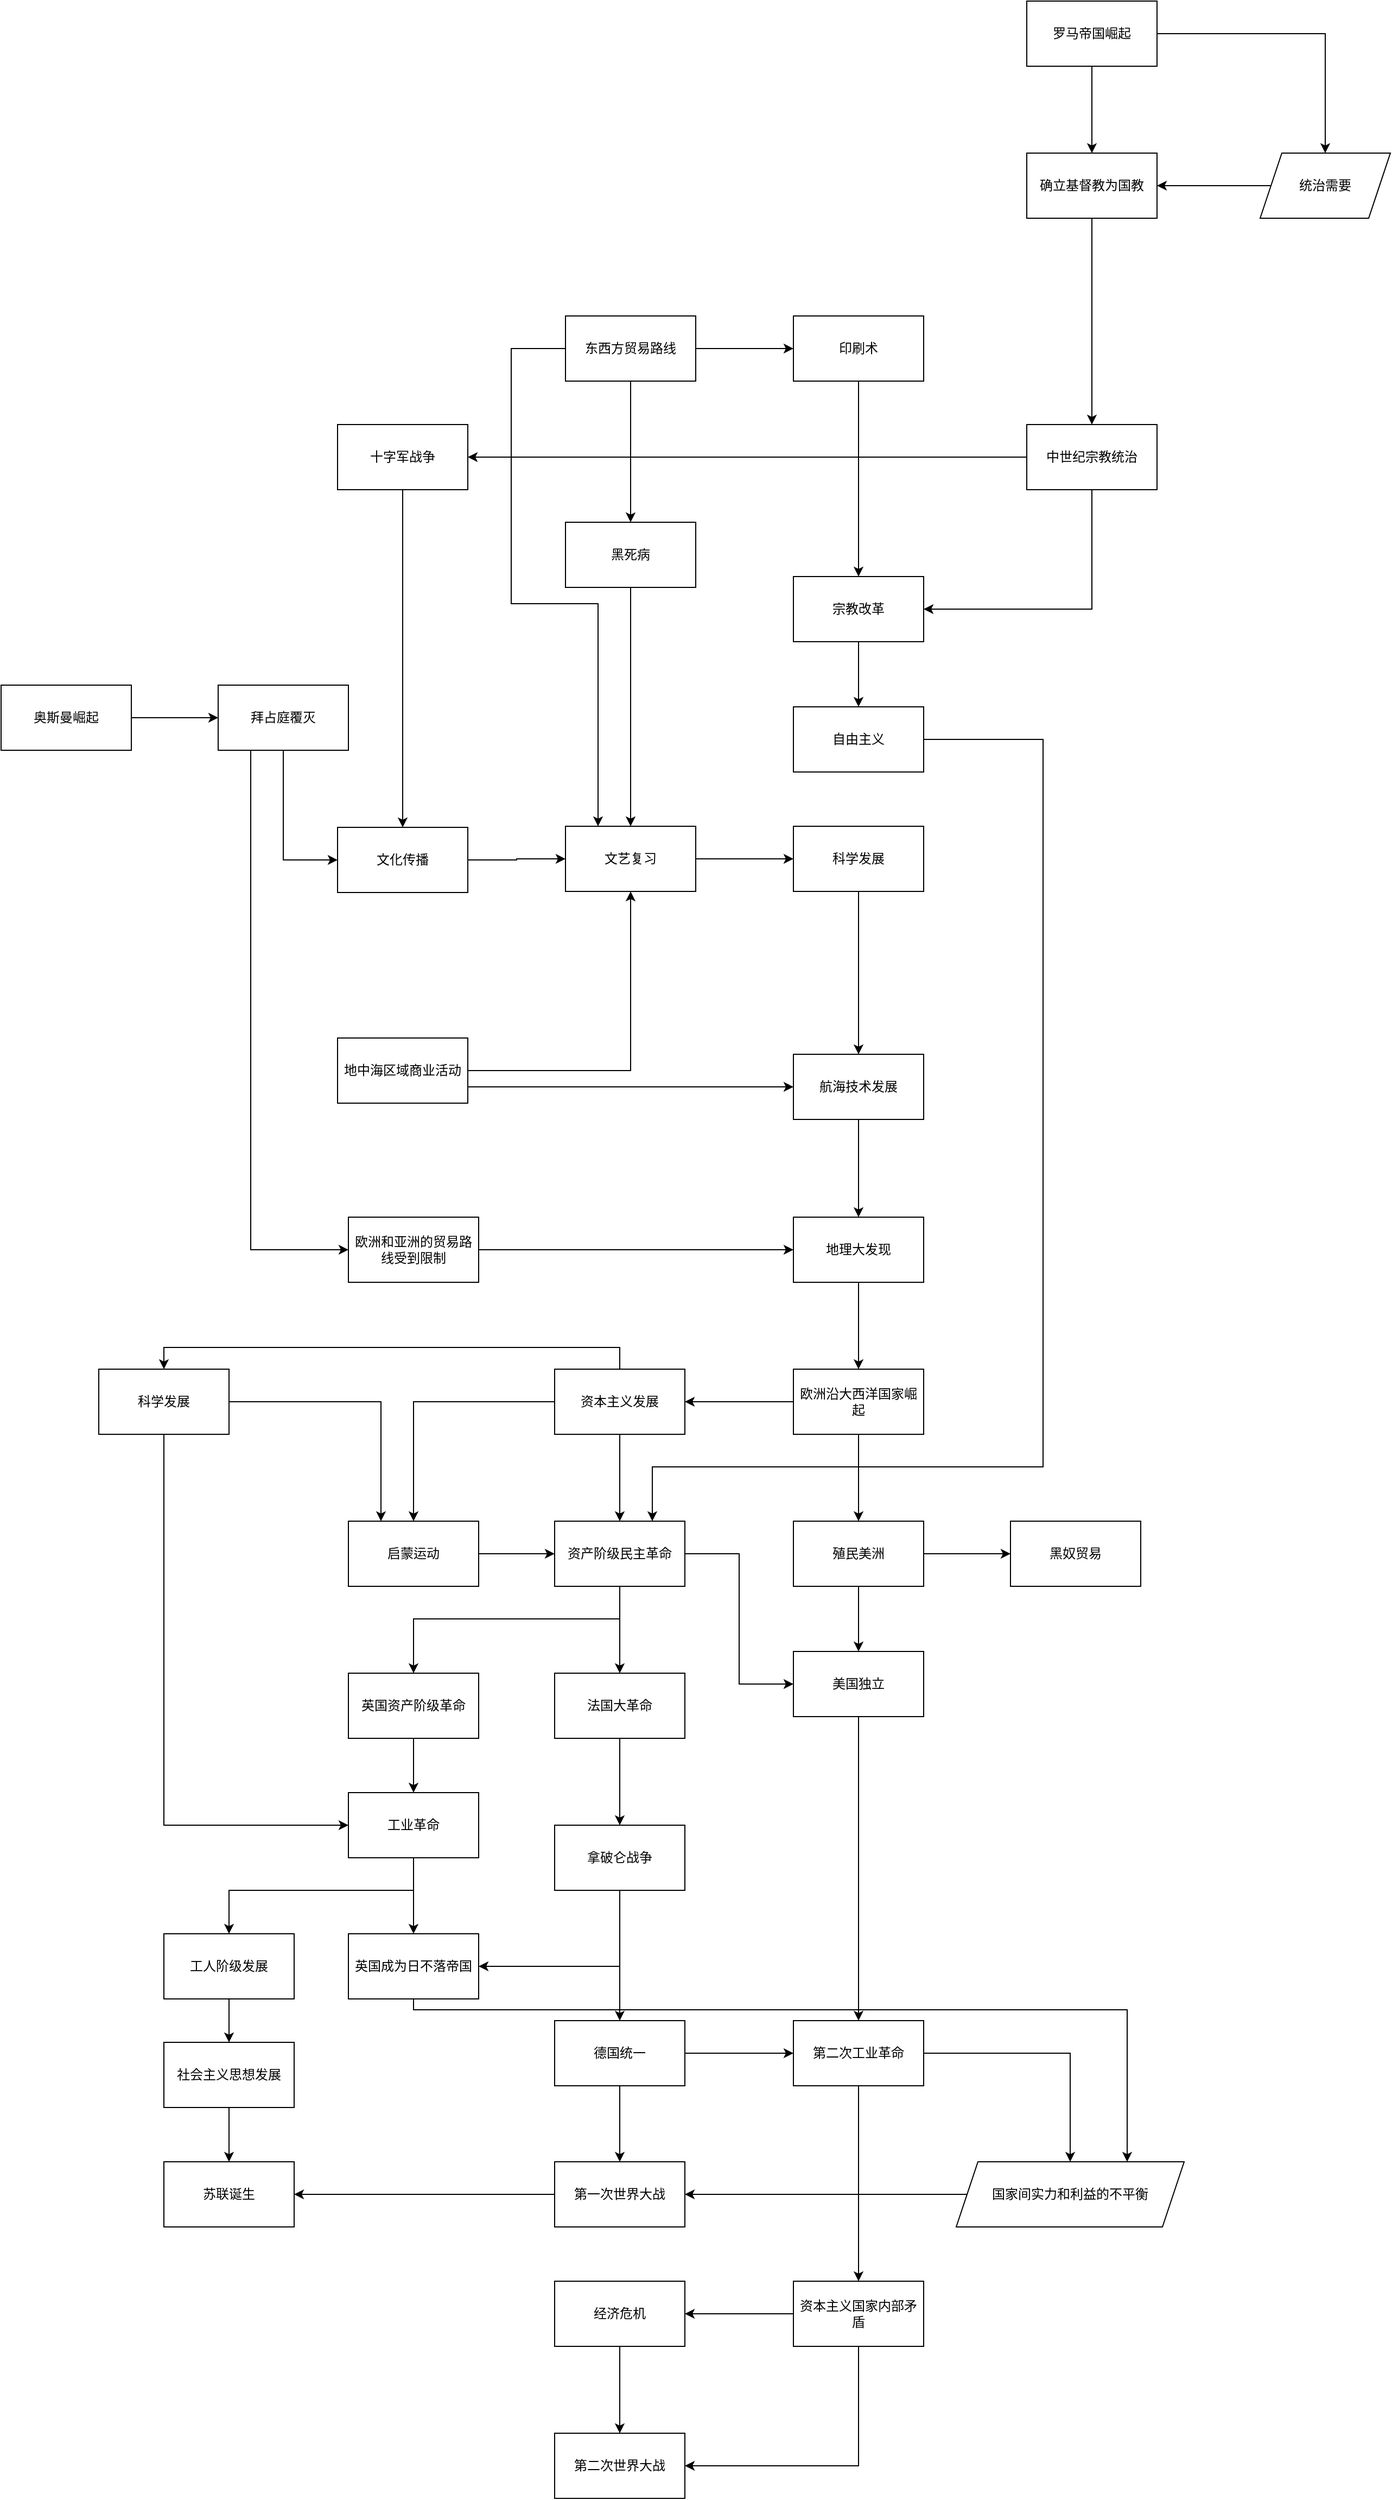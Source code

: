 <mxfile version="21.6.8" type="github">
  <diagram name="Page-1" id="SJ8YPq7MhVKhCTlzgT_y">
    <mxGraphModel dx="2263" dy="1823" grid="1" gridSize="10" guides="1" tooltips="1" connect="1" arrows="1" fold="1" page="1" pageScale="1" pageWidth="850" pageHeight="1100" math="0" shadow="0">
      <root>
        <mxCell id="0" />
        <mxCell id="1" parent="0" />
        <mxCell id="PvjCdeY7pSC6lOEJBARH-16" style="edgeStyle=orthogonalEdgeStyle;rounded=0;orthogonalLoop=1;jettySize=auto;html=1;" parent="1" source="PvjCdeY7pSC6lOEJBARH-1" target="PvjCdeY7pSC6lOEJBARH-15" edge="1">
          <mxGeometry relative="1" as="geometry" />
        </mxCell>
        <mxCell id="PvjCdeY7pSC6lOEJBARH-1" value="文艺复习" style="rounded=0;whiteSpace=wrap;html=1;" parent="1" vertex="1">
          <mxGeometry x="200" y="460" width="120" height="60" as="geometry" />
        </mxCell>
        <mxCell id="WC94e9MQzGsr02AmZK8c-10" value="" style="edgeStyle=orthogonalEdgeStyle;rounded=0;orthogonalLoop=1;jettySize=auto;html=1;" edge="1" parent="1" source="PvjCdeY7pSC6lOEJBARH-2" target="WC94e9MQzGsr02AmZK8c-9">
          <mxGeometry relative="1" as="geometry" />
        </mxCell>
        <mxCell id="PvjCdeY7pSC6lOEJBARH-2" value="地理大发现" style="rounded=0;whiteSpace=wrap;html=1;" parent="1" vertex="1">
          <mxGeometry x="410" y="820" width="120" height="60" as="geometry" />
        </mxCell>
        <mxCell id="WC94e9MQzGsr02AmZK8c-4" style="edgeStyle=orthogonalEdgeStyle;rounded=0;orthogonalLoop=1;jettySize=auto;html=1;" edge="1" parent="1" source="PvjCdeY7pSC6lOEJBARH-3" target="PvjCdeY7pSC6lOEJBARH-4">
          <mxGeometry relative="1" as="geometry" />
        </mxCell>
        <mxCell id="PvjCdeY7pSC6lOEJBARH-3" value="印刷术" style="rounded=0;whiteSpace=wrap;html=1;" parent="1" vertex="1">
          <mxGeometry x="410" y="-10" width="120" height="60" as="geometry" />
        </mxCell>
        <mxCell id="WC94e9MQzGsr02AmZK8c-84" value="" style="edgeStyle=orthogonalEdgeStyle;rounded=0;orthogonalLoop=1;jettySize=auto;html=1;" edge="1" parent="1" source="PvjCdeY7pSC6lOEJBARH-4" target="WC94e9MQzGsr02AmZK8c-83">
          <mxGeometry relative="1" as="geometry" />
        </mxCell>
        <mxCell id="PvjCdeY7pSC6lOEJBARH-4" value="宗教改革" style="rounded=0;whiteSpace=wrap;html=1;" parent="1" vertex="1">
          <mxGeometry x="410" y="230" width="120" height="60" as="geometry" />
        </mxCell>
        <mxCell id="WC94e9MQzGsr02AmZK8c-7" style="edgeStyle=orthogonalEdgeStyle;rounded=0;orthogonalLoop=1;jettySize=auto;html=1;entryX=1;entryY=0.5;entryDx=0;entryDy=0;" edge="1" parent="1" source="PvjCdeY7pSC6lOEJBARH-6" target="PvjCdeY7pSC6lOEJBARH-4">
          <mxGeometry relative="1" as="geometry">
            <Array as="points">
              <mxPoint x="685" y="260" />
            </Array>
          </mxGeometry>
        </mxCell>
        <mxCell id="WC94e9MQzGsr02AmZK8c-74" style="edgeStyle=orthogonalEdgeStyle;rounded=0;orthogonalLoop=1;jettySize=auto;html=1;entryX=1;entryY=0.5;entryDx=0;entryDy=0;" edge="1" parent="1" source="PvjCdeY7pSC6lOEJBARH-6" target="WC94e9MQzGsr02AmZK8c-8">
          <mxGeometry relative="1" as="geometry" />
        </mxCell>
        <mxCell id="PvjCdeY7pSC6lOEJBARH-6" value="中世纪宗教统治" style="rounded=0;whiteSpace=wrap;html=1;" parent="1" vertex="1">
          <mxGeometry x="625" y="90" width="120" height="60" as="geometry" />
        </mxCell>
        <mxCell id="PvjCdeY7pSC6lOEJBARH-10" style="edgeStyle=orthogonalEdgeStyle;rounded=0;orthogonalLoop=1;jettySize=auto;html=1;entryX=0;entryY=0.5;entryDx=0;entryDy=0;" parent="1" source="PvjCdeY7pSC6lOEJBARH-8" target="PvjCdeY7pSC6lOEJBARH-9" edge="1">
          <mxGeometry relative="1" as="geometry" />
        </mxCell>
        <mxCell id="PvjCdeY7pSC6lOEJBARH-22" style="edgeStyle=orthogonalEdgeStyle;rounded=0;orthogonalLoop=1;jettySize=auto;html=1;entryX=0;entryY=0.5;entryDx=0;entryDy=0;" parent="1" source="PvjCdeY7pSC6lOEJBARH-8" target="PvjCdeY7pSC6lOEJBARH-21" edge="1">
          <mxGeometry relative="1" as="geometry">
            <Array as="points">
              <mxPoint x="-90" y="850" />
            </Array>
          </mxGeometry>
        </mxCell>
        <mxCell id="PvjCdeY7pSC6lOEJBARH-8" value="拜占庭覆灭" style="rounded=0;whiteSpace=wrap;html=1;" parent="1" vertex="1">
          <mxGeometry x="-120" y="330" width="120" height="60" as="geometry" />
        </mxCell>
        <mxCell id="PvjCdeY7pSC6lOEJBARH-11" style="edgeStyle=orthogonalEdgeStyle;rounded=0;orthogonalLoop=1;jettySize=auto;html=1;entryX=0;entryY=0.5;entryDx=0;entryDy=0;" parent="1" source="PvjCdeY7pSC6lOEJBARH-9" target="PvjCdeY7pSC6lOEJBARH-1" edge="1">
          <mxGeometry relative="1" as="geometry" />
        </mxCell>
        <mxCell id="PvjCdeY7pSC6lOEJBARH-9" value="文化传播" style="rounded=0;whiteSpace=wrap;html=1;" parent="1" vertex="1">
          <mxGeometry x="-10" y="461" width="120" height="60" as="geometry" />
        </mxCell>
        <mxCell id="PvjCdeY7pSC6lOEJBARH-14" style="edgeStyle=orthogonalEdgeStyle;rounded=0;orthogonalLoop=1;jettySize=auto;html=1;entryX=0.5;entryY=1;entryDx=0;entryDy=0;" parent="1" source="PvjCdeY7pSC6lOEJBARH-13" target="PvjCdeY7pSC6lOEJBARH-1" edge="1">
          <mxGeometry relative="1" as="geometry" />
        </mxCell>
        <mxCell id="PvjCdeY7pSC6lOEJBARH-24" style="edgeStyle=orthogonalEdgeStyle;rounded=0;orthogonalLoop=1;jettySize=auto;html=1;exitX=1;exitY=0.75;exitDx=0;exitDy=0;" parent="1" source="PvjCdeY7pSC6lOEJBARH-13" target="PvjCdeY7pSC6lOEJBARH-23" edge="1">
          <mxGeometry relative="1" as="geometry" />
        </mxCell>
        <mxCell id="PvjCdeY7pSC6lOEJBARH-13" value="地中海区域商业活动" style="rounded=0;whiteSpace=wrap;html=1;" parent="1" vertex="1">
          <mxGeometry x="-10" y="655" width="120" height="60" as="geometry" />
        </mxCell>
        <mxCell id="PvjCdeY7pSC6lOEJBARH-25" style="edgeStyle=orthogonalEdgeStyle;rounded=0;orthogonalLoop=1;jettySize=auto;html=1;entryX=0.5;entryY=0;entryDx=0;entryDy=0;" parent="1" source="PvjCdeY7pSC6lOEJBARH-15" target="PvjCdeY7pSC6lOEJBARH-23" edge="1">
          <mxGeometry relative="1" as="geometry" />
        </mxCell>
        <mxCell id="PvjCdeY7pSC6lOEJBARH-15" value="科学发展" style="rounded=0;whiteSpace=wrap;html=1;" parent="1" vertex="1">
          <mxGeometry x="410" y="460" width="120" height="60" as="geometry" />
        </mxCell>
        <mxCell id="WC94e9MQzGsr02AmZK8c-5" style="edgeStyle=orthogonalEdgeStyle;rounded=0;orthogonalLoop=1;jettySize=auto;html=1;" edge="1" parent="1" source="PvjCdeY7pSC6lOEJBARH-17" target="PvjCdeY7pSC6lOEJBARH-1">
          <mxGeometry relative="1" as="geometry" />
        </mxCell>
        <mxCell id="PvjCdeY7pSC6lOEJBARH-17" value="黑死病" style="rounded=0;whiteSpace=wrap;html=1;" parent="1" vertex="1">
          <mxGeometry x="200" y="180" width="120" height="60" as="geometry" />
        </mxCell>
        <mxCell id="PvjCdeY7pSC6lOEJBARH-20" style="edgeStyle=orthogonalEdgeStyle;rounded=0;orthogonalLoop=1;jettySize=auto;html=1;entryX=0;entryY=0.5;entryDx=0;entryDy=0;" parent="1" source="PvjCdeY7pSC6lOEJBARH-19" target="PvjCdeY7pSC6lOEJBARH-8" edge="1">
          <mxGeometry relative="1" as="geometry" />
        </mxCell>
        <mxCell id="PvjCdeY7pSC6lOEJBARH-19" value="奥斯曼崛起" style="rounded=0;whiteSpace=wrap;html=1;" parent="1" vertex="1">
          <mxGeometry x="-320" y="330" width="120" height="60" as="geometry" />
        </mxCell>
        <mxCell id="PvjCdeY7pSC6lOEJBARH-27" style="edgeStyle=orthogonalEdgeStyle;rounded=0;orthogonalLoop=1;jettySize=auto;html=1;entryX=0;entryY=0.5;entryDx=0;entryDy=0;" parent="1" source="PvjCdeY7pSC6lOEJBARH-21" target="PvjCdeY7pSC6lOEJBARH-2" edge="1">
          <mxGeometry relative="1" as="geometry" />
        </mxCell>
        <mxCell id="PvjCdeY7pSC6lOEJBARH-21" value="欧洲和亚洲的贸易路线受到限制" style="rounded=0;whiteSpace=wrap;html=1;" parent="1" vertex="1">
          <mxGeometry y="820" width="120" height="60" as="geometry" />
        </mxCell>
        <mxCell id="PvjCdeY7pSC6lOEJBARH-26" style="edgeStyle=orthogonalEdgeStyle;rounded=0;orthogonalLoop=1;jettySize=auto;html=1;" parent="1" source="PvjCdeY7pSC6lOEJBARH-23" target="PvjCdeY7pSC6lOEJBARH-2" edge="1">
          <mxGeometry relative="1" as="geometry" />
        </mxCell>
        <mxCell id="PvjCdeY7pSC6lOEJBARH-23" value="航海技术发展" style="rounded=0;whiteSpace=wrap;html=1;" parent="1" vertex="1">
          <mxGeometry x="410" y="670" width="120" height="60" as="geometry" />
        </mxCell>
        <mxCell id="WC94e9MQzGsr02AmZK8c-2" style="edgeStyle=orthogonalEdgeStyle;rounded=0;orthogonalLoop=1;jettySize=auto;html=1;entryX=0;entryY=0.5;entryDx=0;entryDy=0;" edge="1" parent="1" source="WC94e9MQzGsr02AmZK8c-1" target="PvjCdeY7pSC6lOEJBARH-3">
          <mxGeometry relative="1" as="geometry" />
        </mxCell>
        <mxCell id="WC94e9MQzGsr02AmZK8c-6" style="edgeStyle=orthogonalEdgeStyle;rounded=0;orthogonalLoop=1;jettySize=auto;html=1;entryX=0.5;entryY=0;entryDx=0;entryDy=0;" edge="1" parent="1" source="WC94e9MQzGsr02AmZK8c-1" target="PvjCdeY7pSC6lOEJBARH-17">
          <mxGeometry relative="1" as="geometry" />
        </mxCell>
        <mxCell id="WC94e9MQzGsr02AmZK8c-82" style="edgeStyle=orthogonalEdgeStyle;rounded=0;orthogonalLoop=1;jettySize=auto;html=1;entryX=0.25;entryY=0;entryDx=0;entryDy=0;" edge="1" parent="1" source="WC94e9MQzGsr02AmZK8c-1" target="PvjCdeY7pSC6lOEJBARH-1">
          <mxGeometry relative="1" as="geometry">
            <Array as="points">
              <mxPoint x="150" y="20" />
              <mxPoint x="150" y="255" />
              <mxPoint x="230" y="255" />
            </Array>
          </mxGeometry>
        </mxCell>
        <mxCell id="WC94e9MQzGsr02AmZK8c-1" value="东西方贸易路线" style="rounded=0;whiteSpace=wrap;html=1;" vertex="1" parent="1">
          <mxGeometry x="200" y="-10" width="120" height="60" as="geometry" />
        </mxCell>
        <mxCell id="WC94e9MQzGsr02AmZK8c-81" style="edgeStyle=orthogonalEdgeStyle;rounded=0;orthogonalLoop=1;jettySize=auto;html=1;" edge="1" parent="1" source="WC94e9MQzGsr02AmZK8c-8" target="PvjCdeY7pSC6lOEJBARH-9">
          <mxGeometry relative="1" as="geometry" />
        </mxCell>
        <mxCell id="WC94e9MQzGsr02AmZK8c-8" value="十字军战争" style="rounded=0;whiteSpace=wrap;html=1;" vertex="1" parent="1">
          <mxGeometry x="-10" y="90" width="120" height="60" as="geometry" />
        </mxCell>
        <mxCell id="WC94e9MQzGsr02AmZK8c-13" style="edgeStyle=orthogonalEdgeStyle;rounded=0;orthogonalLoop=1;jettySize=auto;html=1;" edge="1" parent="1" source="WC94e9MQzGsr02AmZK8c-9" target="WC94e9MQzGsr02AmZK8c-12">
          <mxGeometry relative="1" as="geometry" />
        </mxCell>
        <mxCell id="WC94e9MQzGsr02AmZK8c-21" value="" style="edgeStyle=orthogonalEdgeStyle;rounded=0;orthogonalLoop=1;jettySize=auto;html=1;" edge="1" parent="1" source="WC94e9MQzGsr02AmZK8c-9" target="WC94e9MQzGsr02AmZK8c-20">
          <mxGeometry relative="1" as="geometry" />
        </mxCell>
        <mxCell id="WC94e9MQzGsr02AmZK8c-9" value="欧洲沿大西洋国家崛起" style="whiteSpace=wrap;html=1;rounded=0;" vertex="1" parent="1">
          <mxGeometry x="410" y="960" width="120" height="60" as="geometry" />
        </mxCell>
        <mxCell id="WC94e9MQzGsr02AmZK8c-15" value="" style="edgeStyle=orthogonalEdgeStyle;rounded=0;orthogonalLoop=1;jettySize=auto;html=1;" edge="1" parent="1" source="WC94e9MQzGsr02AmZK8c-12" target="WC94e9MQzGsr02AmZK8c-14">
          <mxGeometry relative="1" as="geometry" />
        </mxCell>
        <mxCell id="WC94e9MQzGsr02AmZK8c-17" value="" style="edgeStyle=orthogonalEdgeStyle;rounded=0;orthogonalLoop=1;jettySize=auto;html=1;" edge="1" parent="1" source="WC94e9MQzGsr02AmZK8c-12" target="WC94e9MQzGsr02AmZK8c-16">
          <mxGeometry relative="1" as="geometry" />
        </mxCell>
        <mxCell id="WC94e9MQzGsr02AmZK8c-12" value="殖民美洲" style="rounded=0;whiteSpace=wrap;html=1;" vertex="1" parent="1">
          <mxGeometry x="410" y="1100" width="120" height="60" as="geometry" />
        </mxCell>
        <mxCell id="WC94e9MQzGsr02AmZK8c-14" value="黑奴贸易" style="whiteSpace=wrap;html=1;rounded=0;" vertex="1" parent="1">
          <mxGeometry x="610" y="1100" width="120" height="60" as="geometry" />
        </mxCell>
        <mxCell id="WC94e9MQzGsr02AmZK8c-73" style="edgeStyle=orthogonalEdgeStyle;rounded=0;orthogonalLoop=1;jettySize=auto;html=1;entryX=0.5;entryY=0;entryDx=0;entryDy=0;" edge="1" parent="1" source="WC94e9MQzGsr02AmZK8c-16" target="WC94e9MQzGsr02AmZK8c-62">
          <mxGeometry relative="1" as="geometry" />
        </mxCell>
        <mxCell id="WC94e9MQzGsr02AmZK8c-16" value="美国独立" style="whiteSpace=wrap;html=1;rounded=0;" vertex="1" parent="1">
          <mxGeometry x="410" y="1220" width="120" height="60" as="geometry" />
        </mxCell>
        <mxCell id="WC94e9MQzGsr02AmZK8c-23" value="" style="edgeStyle=orthogonalEdgeStyle;rounded=0;orthogonalLoop=1;jettySize=auto;html=1;" edge="1" parent="1" source="WC94e9MQzGsr02AmZK8c-20" target="WC94e9MQzGsr02AmZK8c-22">
          <mxGeometry relative="1" as="geometry" />
        </mxCell>
        <mxCell id="WC94e9MQzGsr02AmZK8c-34" style="edgeStyle=orthogonalEdgeStyle;rounded=0;orthogonalLoop=1;jettySize=auto;html=1;entryX=0.5;entryY=0;entryDx=0;entryDy=0;" edge="1" parent="1" source="WC94e9MQzGsr02AmZK8c-20" target="WC94e9MQzGsr02AmZK8c-30">
          <mxGeometry relative="1" as="geometry" />
        </mxCell>
        <mxCell id="WC94e9MQzGsr02AmZK8c-38" style="edgeStyle=orthogonalEdgeStyle;rounded=0;orthogonalLoop=1;jettySize=auto;html=1;entryX=0.5;entryY=0;entryDx=0;entryDy=0;" edge="1" parent="1" source="WC94e9MQzGsr02AmZK8c-20" target="WC94e9MQzGsr02AmZK8c-36">
          <mxGeometry relative="1" as="geometry">
            <Array as="points">
              <mxPoint x="250" y="940" />
              <mxPoint x="-170" y="940" />
            </Array>
          </mxGeometry>
        </mxCell>
        <mxCell id="WC94e9MQzGsr02AmZK8c-20" value="资本主义发展" style="whiteSpace=wrap;html=1;rounded=0;" vertex="1" parent="1">
          <mxGeometry x="190" y="960" width="120" height="60" as="geometry" />
        </mxCell>
        <mxCell id="WC94e9MQzGsr02AmZK8c-25" value="" style="edgeStyle=orthogonalEdgeStyle;rounded=0;orthogonalLoop=1;jettySize=auto;html=1;" edge="1" parent="1" source="WC94e9MQzGsr02AmZK8c-22" target="WC94e9MQzGsr02AmZK8c-24">
          <mxGeometry relative="1" as="geometry" />
        </mxCell>
        <mxCell id="WC94e9MQzGsr02AmZK8c-33" style="edgeStyle=orthogonalEdgeStyle;rounded=0;orthogonalLoop=1;jettySize=auto;html=1;entryX=0;entryY=0.5;entryDx=0;entryDy=0;" edge="1" parent="1" source="WC94e9MQzGsr02AmZK8c-22" target="WC94e9MQzGsr02AmZK8c-16">
          <mxGeometry relative="1" as="geometry" />
        </mxCell>
        <mxCell id="WC94e9MQzGsr02AmZK8c-44" style="edgeStyle=orthogonalEdgeStyle;rounded=0;orthogonalLoop=1;jettySize=auto;html=1;entryX=0.5;entryY=0;entryDx=0;entryDy=0;" edge="1" parent="1" source="WC94e9MQzGsr02AmZK8c-22" target="WC94e9MQzGsr02AmZK8c-43">
          <mxGeometry relative="1" as="geometry">
            <Array as="points">
              <mxPoint x="250" y="1190" />
              <mxPoint x="60" y="1190" />
            </Array>
          </mxGeometry>
        </mxCell>
        <mxCell id="WC94e9MQzGsr02AmZK8c-22" value="资产阶级民主革命" style="whiteSpace=wrap;html=1;rounded=0;" vertex="1" parent="1">
          <mxGeometry x="190" y="1100" width="120" height="60" as="geometry" />
        </mxCell>
        <mxCell id="WC94e9MQzGsr02AmZK8c-27" value="" style="edgeStyle=orthogonalEdgeStyle;rounded=0;orthogonalLoop=1;jettySize=auto;html=1;" edge="1" parent="1" source="WC94e9MQzGsr02AmZK8c-24" target="WC94e9MQzGsr02AmZK8c-26">
          <mxGeometry relative="1" as="geometry" />
        </mxCell>
        <mxCell id="WC94e9MQzGsr02AmZK8c-24" value="法国大革命" style="whiteSpace=wrap;html=1;rounded=0;" vertex="1" parent="1">
          <mxGeometry x="190" y="1240" width="120" height="60" as="geometry" />
        </mxCell>
        <mxCell id="WC94e9MQzGsr02AmZK8c-29" value="" style="edgeStyle=orthogonalEdgeStyle;rounded=0;orthogonalLoop=1;jettySize=auto;html=1;" edge="1" parent="1" source="WC94e9MQzGsr02AmZK8c-26" target="WC94e9MQzGsr02AmZK8c-28">
          <mxGeometry relative="1" as="geometry" />
        </mxCell>
        <mxCell id="WC94e9MQzGsr02AmZK8c-42" value="" style="edgeStyle=orthogonalEdgeStyle;rounded=0;orthogonalLoop=1;jettySize=auto;html=1;" edge="1" parent="1" source="WC94e9MQzGsr02AmZK8c-26" target="WC94e9MQzGsr02AmZK8c-41">
          <mxGeometry relative="1" as="geometry">
            <Array as="points">
              <mxPoint x="250" y="1510" />
            </Array>
          </mxGeometry>
        </mxCell>
        <mxCell id="WC94e9MQzGsr02AmZK8c-26" value="拿破仑战争" style="whiteSpace=wrap;html=1;rounded=0;" vertex="1" parent="1">
          <mxGeometry x="190" y="1380" width="120" height="60" as="geometry" />
        </mxCell>
        <mxCell id="WC94e9MQzGsr02AmZK8c-40" style="edgeStyle=orthogonalEdgeStyle;rounded=0;orthogonalLoop=1;jettySize=auto;html=1;" edge="1" parent="1" source="WC94e9MQzGsr02AmZK8c-28" target="WC94e9MQzGsr02AmZK8c-39">
          <mxGeometry relative="1" as="geometry" />
        </mxCell>
        <mxCell id="WC94e9MQzGsr02AmZK8c-63" style="edgeStyle=orthogonalEdgeStyle;rounded=0;orthogonalLoop=1;jettySize=auto;html=1;entryX=0;entryY=0.5;entryDx=0;entryDy=0;" edge="1" parent="1" source="WC94e9MQzGsr02AmZK8c-28" target="WC94e9MQzGsr02AmZK8c-62">
          <mxGeometry relative="1" as="geometry" />
        </mxCell>
        <mxCell id="WC94e9MQzGsr02AmZK8c-28" value="德国统一" style="whiteSpace=wrap;html=1;rounded=0;" vertex="1" parent="1">
          <mxGeometry x="190" y="1560" width="120" height="60" as="geometry" />
        </mxCell>
        <mxCell id="WC94e9MQzGsr02AmZK8c-35" style="edgeStyle=orthogonalEdgeStyle;rounded=0;orthogonalLoop=1;jettySize=auto;html=1;entryX=0;entryY=0.5;entryDx=0;entryDy=0;" edge="1" parent="1" source="WC94e9MQzGsr02AmZK8c-30" target="WC94e9MQzGsr02AmZK8c-22">
          <mxGeometry relative="1" as="geometry" />
        </mxCell>
        <mxCell id="WC94e9MQzGsr02AmZK8c-30" value="启蒙运动" style="whiteSpace=wrap;html=1;rounded=0;" vertex="1" parent="1">
          <mxGeometry y="1100" width="120" height="60" as="geometry" />
        </mxCell>
        <mxCell id="WC94e9MQzGsr02AmZK8c-37" style="edgeStyle=orthogonalEdgeStyle;rounded=0;orthogonalLoop=1;jettySize=auto;html=1;entryX=0.25;entryY=0;entryDx=0;entryDy=0;" edge="1" parent="1" source="WC94e9MQzGsr02AmZK8c-36" target="WC94e9MQzGsr02AmZK8c-30">
          <mxGeometry relative="1" as="geometry" />
        </mxCell>
        <mxCell id="WC94e9MQzGsr02AmZK8c-48" style="edgeStyle=orthogonalEdgeStyle;rounded=0;orthogonalLoop=1;jettySize=auto;html=1;entryX=0;entryY=0.5;entryDx=0;entryDy=0;" edge="1" parent="1" source="WC94e9MQzGsr02AmZK8c-36" target="WC94e9MQzGsr02AmZK8c-45">
          <mxGeometry relative="1" as="geometry">
            <Array as="points">
              <mxPoint x="-170" y="1380" />
            </Array>
          </mxGeometry>
        </mxCell>
        <mxCell id="WC94e9MQzGsr02AmZK8c-36" value="科学发展" style="rounded=0;whiteSpace=wrap;html=1;" vertex="1" parent="1">
          <mxGeometry x="-230" y="960" width="120" height="60" as="geometry" />
        </mxCell>
        <mxCell id="WC94e9MQzGsr02AmZK8c-55" style="edgeStyle=orthogonalEdgeStyle;rounded=0;orthogonalLoop=1;jettySize=auto;html=1;" edge="1" parent="1" source="WC94e9MQzGsr02AmZK8c-39" target="WC94e9MQzGsr02AmZK8c-53">
          <mxGeometry relative="1" as="geometry" />
        </mxCell>
        <mxCell id="WC94e9MQzGsr02AmZK8c-39" value="第一次世界大战" style="rounded=0;whiteSpace=wrap;html=1;" vertex="1" parent="1">
          <mxGeometry x="190" y="1690" width="120" height="60" as="geometry" />
        </mxCell>
        <mxCell id="WC94e9MQzGsr02AmZK8c-72" style="edgeStyle=orthogonalEdgeStyle;rounded=0;orthogonalLoop=1;jettySize=auto;html=1;entryX=0.75;entryY=0;entryDx=0;entryDy=0;" edge="1" parent="1" source="WC94e9MQzGsr02AmZK8c-41" target="WC94e9MQzGsr02AmZK8c-68">
          <mxGeometry relative="1" as="geometry">
            <Array as="points">
              <mxPoint x="60" y="1550" />
              <mxPoint x="718" y="1550" />
            </Array>
          </mxGeometry>
        </mxCell>
        <mxCell id="WC94e9MQzGsr02AmZK8c-41" value="英国成为日不落帝国" style="whiteSpace=wrap;html=1;rounded=0;" vertex="1" parent="1">
          <mxGeometry y="1480" width="120" height="60" as="geometry" />
        </mxCell>
        <mxCell id="WC94e9MQzGsr02AmZK8c-46" value="" style="edgeStyle=orthogonalEdgeStyle;rounded=0;orthogonalLoop=1;jettySize=auto;html=1;" edge="1" parent="1" source="WC94e9MQzGsr02AmZK8c-43" target="WC94e9MQzGsr02AmZK8c-45">
          <mxGeometry relative="1" as="geometry" />
        </mxCell>
        <mxCell id="WC94e9MQzGsr02AmZK8c-43" value="英国资产阶级革命" style="rounded=0;whiteSpace=wrap;html=1;" vertex="1" parent="1">
          <mxGeometry y="1240" width="120" height="60" as="geometry" />
        </mxCell>
        <mxCell id="WC94e9MQzGsr02AmZK8c-47" style="edgeStyle=orthogonalEdgeStyle;rounded=0;orthogonalLoop=1;jettySize=auto;html=1;entryX=0.5;entryY=0;entryDx=0;entryDy=0;" edge="1" parent="1" source="WC94e9MQzGsr02AmZK8c-45" target="WC94e9MQzGsr02AmZK8c-41">
          <mxGeometry relative="1" as="geometry" />
        </mxCell>
        <mxCell id="WC94e9MQzGsr02AmZK8c-51" style="edgeStyle=orthogonalEdgeStyle;rounded=0;orthogonalLoop=1;jettySize=auto;html=1;" edge="1" parent="1" source="WC94e9MQzGsr02AmZK8c-45" target="WC94e9MQzGsr02AmZK8c-50">
          <mxGeometry relative="1" as="geometry">
            <Array as="points">
              <mxPoint x="60" y="1440" />
              <mxPoint x="-110" y="1440" />
            </Array>
          </mxGeometry>
        </mxCell>
        <mxCell id="WC94e9MQzGsr02AmZK8c-45" value="工业革命" style="whiteSpace=wrap;html=1;rounded=0;" vertex="1" parent="1">
          <mxGeometry y="1350" width="120" height="60" as="geometry" />
        </mxCell>
        <mxCell id="WC94e9MQzGsr02AmZK8c-54" style="edgeStyle=orthogonalEdgeStyle;rounded=0;orthogonalLoop=1;jettySize=auto;html=1;entryX=0.5;entryY=0;entryDx=0;entryDy=0;" edge="1" parent="1" source="WC94e9MQzGsr02AmZK8c-49" target="WC94e9MQzGsr02AmZK8c-53">
          <mxGeometry relative="1" as="geometry" />
        </mxCell>
        <mxCell id="WC94e9MQzGsr02AmZK8c-49" value="社会主义思想发展" style="rounded=0;whiteSpace=wrap;html=1;" vertex="1" parent="1">
          <mxGeometry x="-170" y="1580" width="120" height="60" as="geometry" />
        </mxCell>
        <mxCell id="WC94e9MQzGsr02AmZK8c-52" style="edgeStyle=orthogonalEdgeStyle;rounded=0;orthogonalLoop=1;jettySize=auto;html=1;" edge="1" parent="1" source="WC94e9MQzGsr02AmZK8c-50" target="WC94e9MQzGsr02AmZK8c-49">
          <mxGeometry relative="1" as="geometry" />
        </mxCell>
        <mxCell id="WC94e9MQzGsr02AmZK8c-50" value="工人阶级发展" style="rounded=0;whiteSpace=wrap;html=1;" vertex="1" parent="1">
          <mxGeometry x="-170" y="1480" width="120" height="60" as="geometry" />
        </mxCell>
        <mxCell id="WC94e9MQzGsr02AmZK8c-53" value="苏联诞生" style="rounded=0;whiteSpace=wrap;html=1;" vertex="1" parent="1">
          <mxGeometry x="-170" y="1690" width="120" height="60" as="geometry" />
        </mxCell>
        <mxCell id="WC94e9MQzGsr02AmZK8c-61" style="edgeStyle=orthogonalEdgeStyle;rounded=0;orthogonalLoop=1;jettySize=auto;html=1;entryX=1;entryY=0.5;entryDx=0;entryDy=0;" edge="1" parent="1" source="WC94e9MQzGsr02AmZK8c-56" target="WC94e9MQzGsr02AmZK8c-59">
          <mxGeometry relative="1" as="geometry">
            <Array as="points">
              <mxPoint x="470" y="1970" />
            </Array>
          </mxGeometry>
        </mxCell>
        <mxCell id="WC94e9MQzGsr02AmZK8c-66" style="edgeStyle=orthogonalEdgeStyle;rounded=0;orthogonalLoop=1;jettySize=auto;html=1;entryX=1;entryY=0.5;entryDx=0;entryDy=0;" edge="1" parent="1" source="WC94e9MQzGsr02AmZK8c-56" target="WC94e9MQzGsr02AmZK8c-57">
          <mxGeometry relative="1" as="geometry" />
        </mxCell>
        <mxCell id="WC94e9MQzGsr02AmZK8c-56" value="资本主义国家内部矛盾" style="rounded=0;whiteSpace=wrap;html=1;" vertex="1" parent="1">
          <mxGeometry x="410" y="1800" width="120" height="60" as="geometry" />
        </mxCell>
        <mxCell id="WC94e9MQzGsr02AmZK8c-60" value="" style="edgeStyle=orthogonalEdgeStyle;rounded=0;orthogonalLoop=1;jettySize=auto;html=1;" edge="1" parent="1" source="WC94e9MQzGsr02AmZK8c-57" target="WC94e9MQzGsr02AmZK8c-59">
          <mxGeometry relative="1" as="geometry" />
        </mxCell>
        <mxCell id="WC94e9MQzGsr02AmZK8c-57" value="经济危机" style="rounded=0;whiteSpace=wrap;html=1;" vertex="1" parent="1">
          <mxGeometry x="190" y="1800" width="120" height="60" as="geometry" />
        </mxCell>
        <mxCell id="WC94e9MQzGsr02AmZK8c-59" value="第二次世界大战" style="whiteSpace=wrap;html=1;rounded=0;" vertex="1" parent="1">
          <mxGeometry x="190" y="1940" width="120" height="60" as="geometry" />
        </mxCell>
        <mxCell id="WC94e9MQzGsr02AmZK8c-69" style="edgeStyle=orthogonalEdgeStyle;rounded=0;orthogonalLoop=1;jettySize=auto;html=1;entryX=0.5;entryY=0;entryDx=0;entryDy=0;" edge="1" parent="1" source="WC94e9MQzGsr02AmZK8c-62" target="WC94e9MQzGsr02AmZK8c-68">
          <mxGeometry relative="1" as="geometry" />
        </mxCell>
        <mxCell id="WC94e9MQzGsr02AmZK8c-70" style="edgeStyle=orthogonalEdgeStyle;rounded=0;orthogonalLoop=1;jettySize=auto;html=1;" edge="1" parent="1" source="WC94e9MQzGsr02AmZK8c-62" target="WC94e9MQzGsr02AmZK8c-56">
          <mxGeometry relative="1" as="geometry" />
        </mxCell>
        <mxCell id="WC94e9MQzGsr02AmZK8c-62" value="第二次工业革命" style="rounded=0;whiteSpace=wrap;html=1;" vertex="1" parent="1">
          <mxGeometry x="410" y="1560" width="120" height="60" as="geometry" />
        </mxCell>
        <mxCell id="WC94e9MQzGsr02AmZK8c-71" style="edgeStyle=orthogonalEdgeStyle;rounded=0;orthogonalLoop=1;jettySize=auto;html=1;" edge="1" parent="1" source="WC94e9MQzGsr02AmZK8c-68" target="WC94e9MQzGsr02AmZK8c-39">
          <mxGeometry relative="1" as="geometry" />
        </mxCell>
        <mxCell id="WC94e9MQzGsr02AmZK8c-68" value="国家间实力和利益的不平衡" style="shape=parallelogram;perimeter=parallelogramPerimeter;whiteSpace=wrap;html=1;fixedSize=1;" vertex="1" parent="1">
          <mxGeometry x="560" y="1690" width="210" height="60" as="geometry" />
        </mxCell>
        <mxCell id="WC94e9MQzGsr02AmZK8c-85" style="edgeStyle=orthogonalEdgeStyle;rounded=0;orthogonalLoop=1;jettySize=auto;html=1;entryX=0.75;entryY=0;entryDx=0;entryDy=0;" edge="1" parent="1" source="WC94e9MQzGsr02AmZK8c-83" target="WC94e9MQzGsr02AmZK8c-22">
          <mxGeometry relative="1" as="geometry">
            <Array as="points">
              <mxPoint x="640" y="380" />
              <mxPoint x="640" y="1050" />
              <mxPoint x="280" y="1050" />
            </Array>
          </mxGeometry>
        </mxCell>
        <mxCell id="WC94e9MQzGsr02AmZK8c-83" value="自由主义" style="whiteSpace=wrap;html=1;rounded=0;" vertex="1" parent="1">
          <mxGeometry x="410" y="350" width="120" height="60" as="geometry" />
        </mxCell>
        <mxCell id="WC94e9MQzGsr02AmZK8c-88" value="" style="edgeStyle=orthogonalEdgeStyle;rounded=0;orthogonalLoop=1;jettySize=auto;html=1;" edge="1" parent="1" source="WC94e9MQzGsr02AmZK8c-86" target="WC94e9MQzGsr02AmZK8c-87">
          <mxGeometry relative="1" as="geometry" />
        </mxCell>
        <mxCell id="WC94e9MQzGsr02AmZK8c-91" style="edgeStyle=orthogonalEdgeStyle;rounded=0;orthogonalLoop=1;jettySize=auto;html=1;" edge="1" parent="1" source="WC94e9MQzGsr02AmZK8c-86" target="WC94e9MQzGsr02AmZK8c-90">
          <mxGeometry relative="1" as="geometry" />
        </mxCell>
        <mxCell id="WC94e9MQzGsr02AmZK8c-86" value="罗马帝国崛起" style="rounded=0;whiteSpace=wrap;html=1;" vertex="1" parent="1">
          <mxGeometry x="625" y="-300" width="120" height="60" as="geometry" />
        </mxCell>
        <mxCell id="WC94e9MQzGsr02AmZK8c-89" style="edgeStyle=orthogonalEdgeStyle;rounded=0;orthogonalLoop=1;jettySize=auto;html=1;entryX=0.5;entryY=0;entryDx=0;entryDy=0;" edge="1" parent="1" source="WC94e9MQzGsr02AmZK8c-87" target="PvjCdeY7pSC6lOEJBARH-6">
          <mxGeometry relative="1" as="geometry" />
        </mxCell>
        <mxCell id="WC94e9MQzGsr02AmZK8c-87" value="确立基督教为国教" style="whiteSpace=wrap;html=1;rounded=0;" vertex="1" parent="1">
          <mxGeometry x="625" y="-160" width="120" height="60" as="geometry" />
        </mxCell>
        <mxCell id="WC94e9MQzGsr02AmZK8c-92" style="edgeStyle=orthogonalEdgeStyle;rounded=0;orthogonalLoop=1;jettySize=auto;html=1;entryX=1;entryY=0.5;entryDx=0;entryDy=0;" edge="1" parent="1" source="WC94e9MQzGsr02AmZK8c-90" target="WC94e9MQzGsr02AmZK8c-87">
          <mxGeometry relative="1" as="geometry" />
        </mxCell>
        <mxCell id="WC94e9MQzGsr02AmZK8c-90" value="统治需要" style="shape=parallelogram;perimeter=parallelogramPerimeter;whiteSpace=wrap;html=1;fixedSize=1;" vertex="1" parent="1">
          <mxGeometry x="840" y="-160" width="120" height="60" as="geometry" />
        </mxCell>
      </root>
    </mxGraphModel>
  </diagram>
</mxfile>
